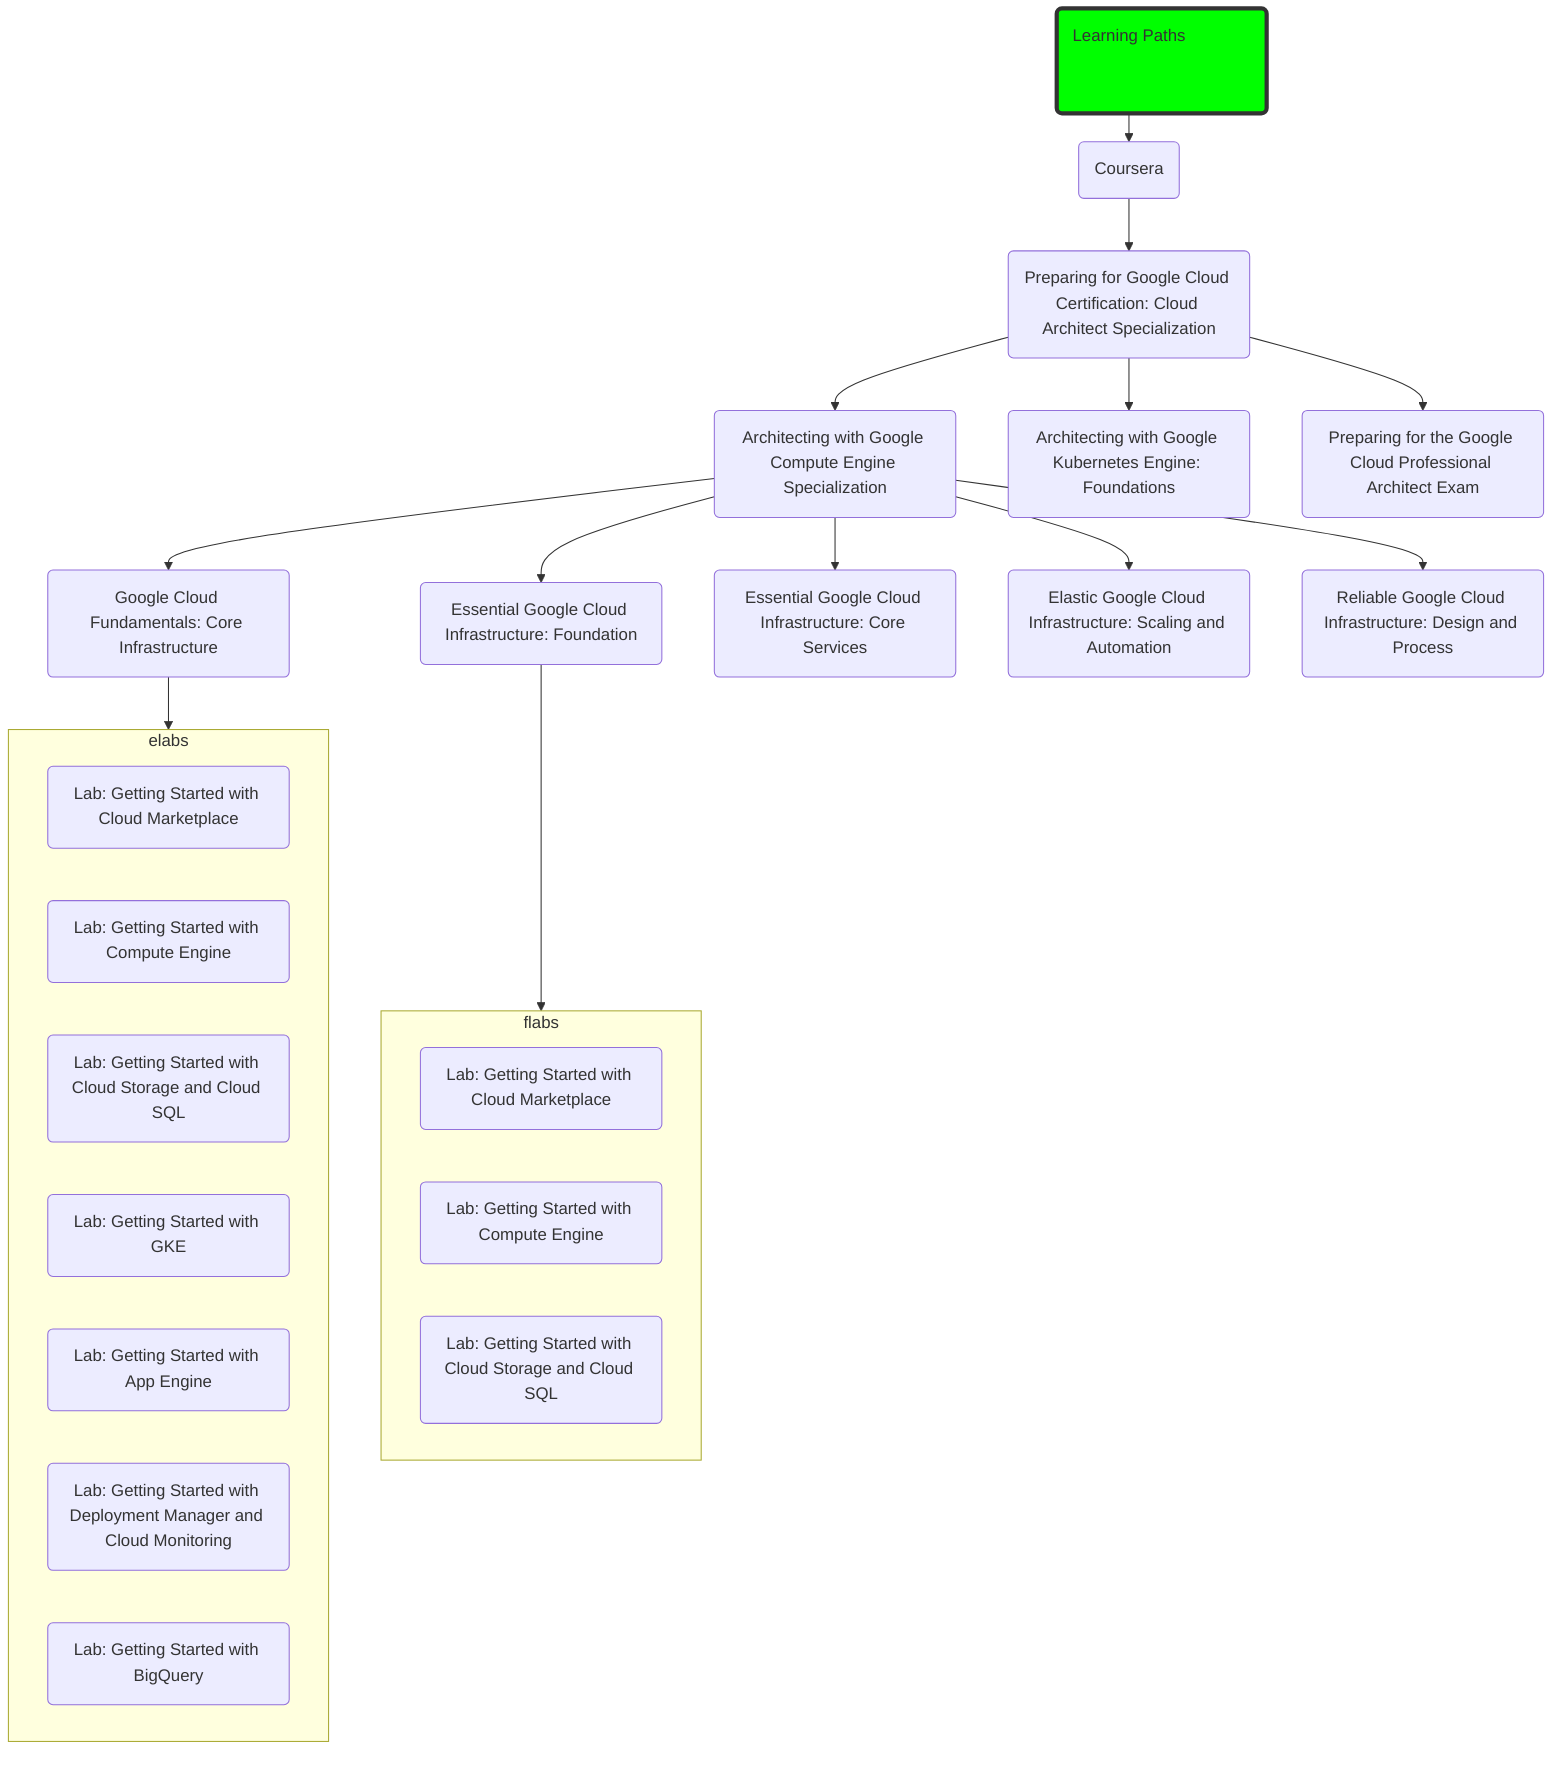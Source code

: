 graph TB
	classDef anode fill:#00ff00,stroke:#333,stroke-width:4px,height:100px,width:200px,text-align:center;

	A(Learning Paths):::anode --> B(Coursera)
	B --> C(Preparing for Google Cloud Certification: Cloud Architect Specialization)
	C --> D(Architecting with Google Compute Engine Specialization)
	D --> E(Google Cloud Fundamentals: Core Infrastructure)
	D --> F(Essential Google Cloud Infrastructure: Foundation)
	D --> G(Essential Google Cloud Infrastructure: Core Services)
	D --> H(Elastic Google Cloud Infrastructure: Scaling and Automation)
	D --> I(Reliable Google Cloud Infrastructure: Design and Process)
	C --> J(Architecting with Google Kubernetes Engine: Foundations)
	C --> K(Preparing for the Google Cloud Professional Architect Exam)

	subgraph flabs
		F1(Lab: Getting Started with Cloud Marketplace)
		F2(Lab: Getting Started with Compute Engine)
		F3(Lab: Getting Started with Cloud Storage and Cloud SQL)
	end
	F --> flabs

	subgraph elabs
		E1(Lab: Getting Started with Cloud Marketplace)
		E2(Lab: Getting Started with Compute Engine)
		E3(Lab: Getting Started with Cloud Storage and Cloud SQL)
		E4(Lab: Getting Started with GKE)
		E5(Lab: Getting Started with App Engine)
		E6(Lab: Getting Started with Deployment Manager and Cloud Monitoring)
		E7(Lab: Getting Started with BigQuery)
	end
	E --> elabs